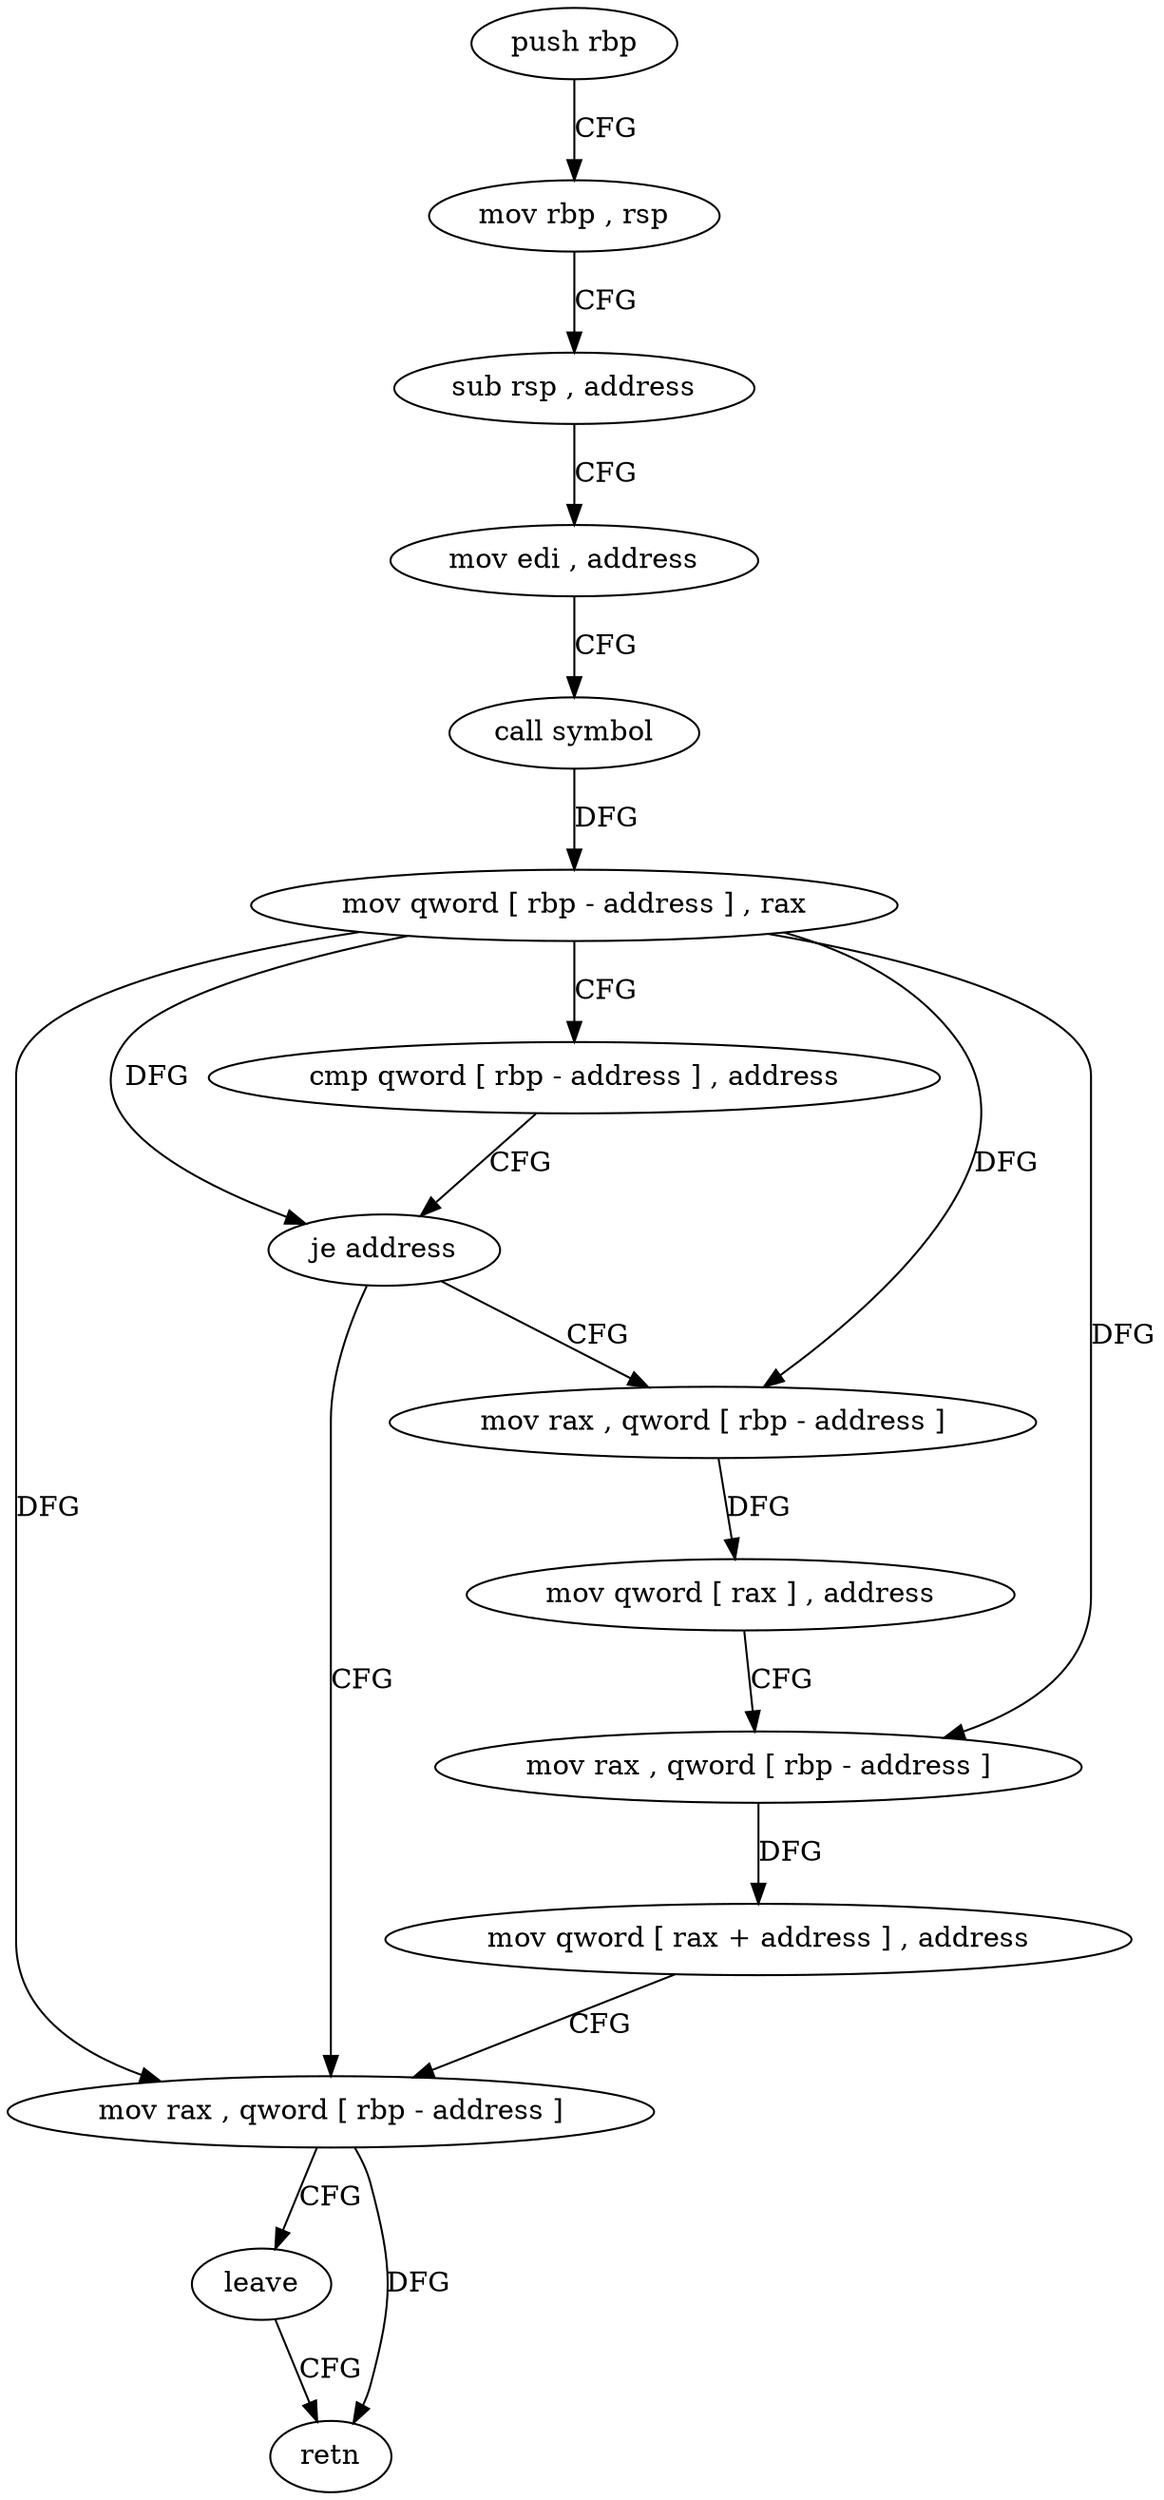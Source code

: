 digraph "func" {
"184396" [label = "push rbp" ]
"184397" [label = "mov rbp , rsp" ]
"184400" [label = "sub rsp , address" ]
"184404" [label = "mov edi , address" ]
"184409" [label = "call symbol" ]
"184414" [label = "mov qword [ rbp - address ] , rax" ]
"184418" [label = "cmp qword [ rbp - address ] , address" ]
"184423" [label = "je address" ]
"184448" [label = "mov rax , qword [ rbp - address ]" ]
"184425" [label = "mov rax , qword [ rbp - address ]" ]
"184452" [label = "leave" ]
"184453" [label = "retn" ]
"184429" [label = "mov qword [ rax ] , address" ]
"184436" [label = "mov rax , qword [ rbp - address ]" ]
"184440" [label = "mov qword [ rax + address ] , address" ]
"184396" -> "184397" [ label = "CFG" ]
"184397" -> "184400" [ label = "CFG" ]
"184400" -> "184404" [ label = "CFG" ]
"184404" -> "184409" [ label = "CFG" ]
"184409" -> "184414" [ label = "DFG" ]
"184414" -> "184418" [ label = "CFG" ]
"184414" -> "184423" [ label = "DFG" ]
"184414" -> "184448" [ label = "DFG" ]
"184414" -> "184425" [ label = "DFG" ]
"184414" -> "184436" [ label = "DFG" ]
"184418" -> "184423" [ label = "CFG" ]
"184423" -> "184448" [ label = "CFG" ]
"184423" -> "184425" [ label = "CFG" ]
"184448" -> "184452" [ label = "CFG" ]
"184448" -> "184453" [ label = "DFG" ]
"184425" -> "184429" [ label = "DFG" ]
"184452" -> "184453" [ label = "CFG" ]
"184429" -> "184436" [ label = "CFG" ]
"184436" -> "184440" [ label = "DFG" ]
"184440" -> "184448" [ label = "CFG" ]
}
